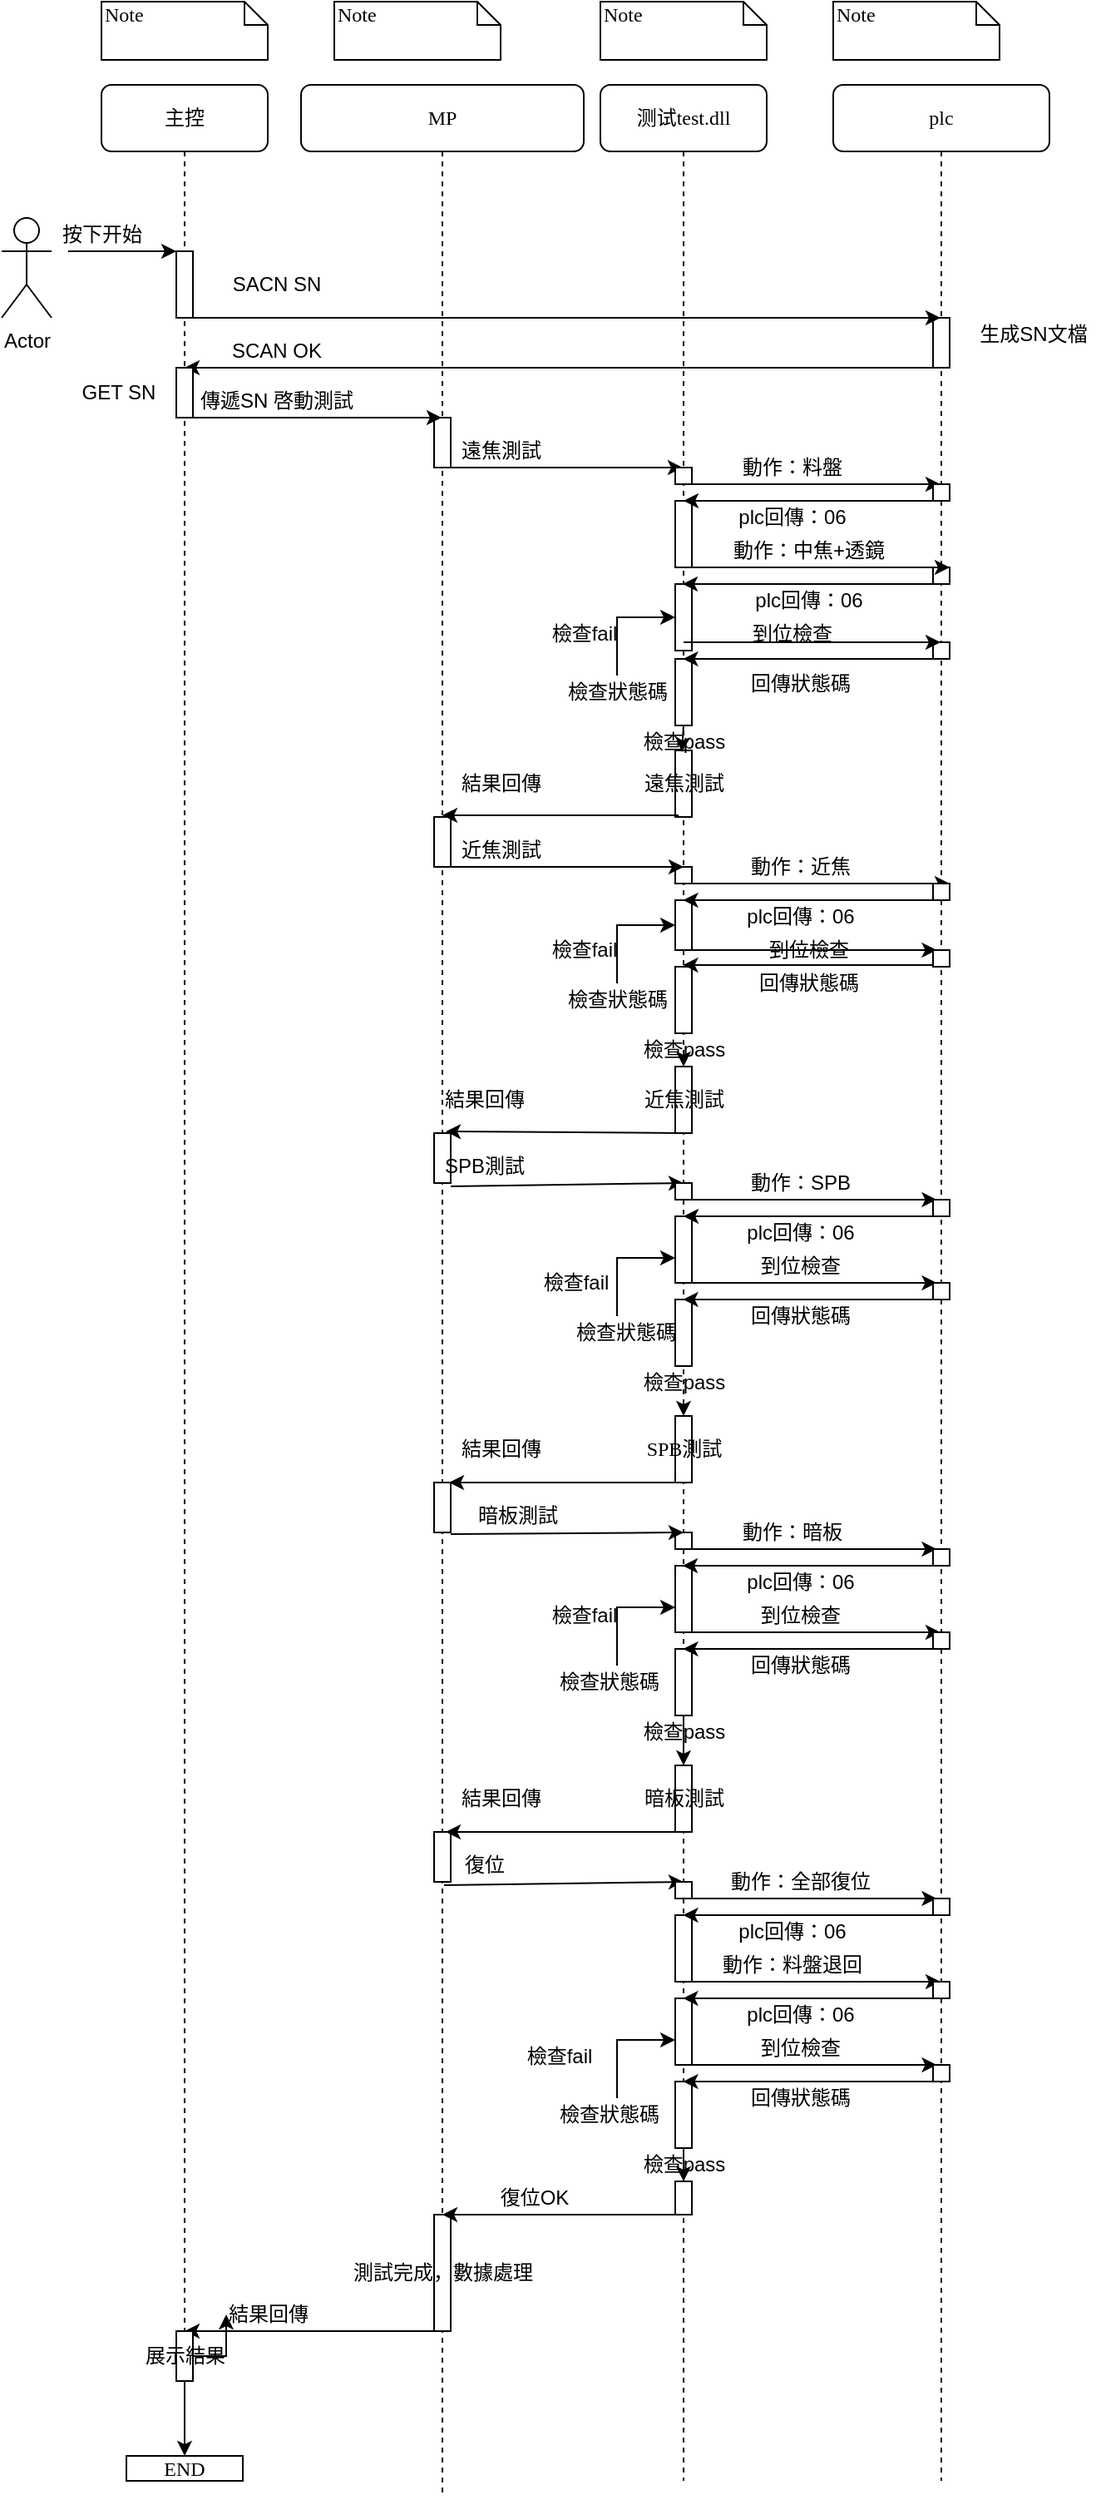 <mxfile version="15.7.1" type="github">
  <diagram name="Page-1" id="13e1069c-82ec-6db2-03f1-153e76fe0fe0">
    <mxGraphModel dx="868" dy="492" grid="1" gridSize="10" guides="1" tooltips="1" connect="1" arrows="1" fold="1" page="1" pageScale="1" pageWidth="1100" pageHeight="850" background="none" math="0" shadow="0">
      <root>
        <mxCell id="0" />
        <mxCell id="1" parent="0" />
        <mxCell id="7baba1c4bc27f4b0-2" value="MP" style="shape=umlLifeline;perimeter=lifelinePerimeter;whiteSpace=wrap;html=1;container=1;collapsible=0;recursiveResize=0;outlineConnect=0;rounded=1;shadow=0;comic=0;labelBackgroundColor=none;strokeWidth=1;fontFamily=Verdana;fontSize=12;align=center;" parent="1" vertex="1">
          <mxGeometry x="220" y="80" width="170" height="1450" as="geometry" />
        </mxCell>
        <mxCell id="AwvMzt33uURzhuPgtbTJ-15" value="傳遞SN 啓動測試" style="text;html=1;align=center;verticalAlign=middle;resizable=0;points=[];autosize=1;strokeColor=none;fillColor=none;" vertex="1" parent="7baba1c4bc27f4b0-2">
          <mxGeometry x="-70" y="180" width="110" height="20" as="geometry" />
        </mxCell>
        <mxCell id="AwvMzt33uURzhuPgtbTJ-16" value="" style="html=1;points=[];perimeter=orthogonalPerimeter;rounded=0;shadow=0;comic=0;labelBackgroundColor=none;strokeWidth=1;fontFamily=Verdana;fontSize=12;align=center;" vertex="1" parent="7baba1c4bc27f4b0-2">
          <mxGeometry x="80" y="200" width="10" height="30" as="geometry" />
        </mxCell>
        <mxCell id="AwvMzt33uURzhuPgtbTJ-17" value="" style="endArrow=classic;html=1;rounded=0;" edge="1" parent="7baba1c4bc27f4b0-2" target="7baba1c4bc27f4b0-3">
          <mxGeometry width="50" height="50" relative="1" as="geometry">
            <mxPoint x="80" y="230" as="sourcePoint" />
            <mxPoint x="100" y="180" as="targetPoint" />
          </mxGeometry>
        </mxCell>
        <mxCell id="AwvMzt33uURzhuPgtbTJ-38" value="" style="html=1;points=[];perimeter=orthogonalPerimeter;rounded=0;shadow=0;comic=0;labelBackgroundColor=none;strokeWidth=1;fontFamily=Verdana;fontSize=12;align=center;" vertex="1" parent="7baba1c4bc27f4b0-2">
          <mxGeometry x="80" y="440" width="10" height="30" as="geometry" />
        </mxCell>
        <mxCell id="AwvMzt33uURzhuPgtbTJ-35" value="遠焦測試" style="text;html=1;align=center;verticalAlign=middle;resizable=0;points=[];autosize=1;strokeColor=none;fillColor=none;" vertex="1" parent="7baba1c4bc27f4b0-2">
          <mxGeometry x="90" y="210" width="60" height="20" as="geometry" />
        </mxCell>
        <mxCell id="AwvMzt33uURzhuPgtbTJ-37" value="結果回傳" style="text;html=1;align=center;verticalAlign=middle;resizable=0;points=[];autosize=1;strokeColor=none;fillColor=none;" vertex="1" parent="7baba1c4bc27f4b0-2">
          <mxGeometry x="90" y="410" width="60" height="20" as="geometry" />
        </mxCell>
        <mxCell id="AwvMzt33uURzhuPgtbTJ-84" value="近焦測試" style="text;html=1;align=center;verticalAlign=middle;resizable=0;points=[];autosize=1;strokeColor=none;fillColor=none;" vertex="1" parent="7baba1c4bc27f4b0-2">
          <mxGeometry x="90" y="450" width="60" height="20" as="geometry" />
        </mxCell>
        <mxCell id="AwvMzt33uURzhuPgtbTJ-108" value="結果回傳" style="text;html=1;align=center;verticalAlign=middle;resizable=0;points=[];autosize=1;strokeColor=none;fillColor=none;" vertex="1" parent="7baba1c4bc27f4b0-2">
          <mxGeometry x="80" y="600" width="60" height="20" as="geometry" />
        </mxCell>
        <mxCell id="AwvMzt33uURzhuPgtbTJ-111" value="" style="html=1;points=[];perimeter=orthogonalPerimeter;rounded=0;shadow=0;comic=0;labelBackgroundColor=none;strokeWidth=1;fontFamily=Verdana;fontSize=12;align=center;" vertex="1" parent="7baba1c4bc27f4b0-2">
          <mxGeometry x="80" y="630" width="10" height="30" as="geometry" />
        </mxCell>
        <mxCell id="AwvMzt33uURzhuPgtbTJ-113" value="SPB測試" style="text;html=1;align=center;verticalAlign=middle;resizable=0;points=[];autosize=1;strokeColor=none;fillColor=none;" vertex="1" parent="7baba1c4bc27f4b0-2">
          <mxGeometry x="80" y="640" width="60" height="20" as="geometry" />
        </mxCell>
        <mxCell id="AwvMzt33uURzhuPgtbTJ-138" value="結果回傳" style="text;html=1;align=center;verticalAlign=middle;resizable=0;points=[];autosize=1;strokeColor=none;fillColor=none;" vertex="1" parent="7baba1c4bc27f4b0-2">
          <mxGeometry x="90" y="810" width="60" height="20" as="geometry" />
        </mxCell>
        <mxCell id="AwvMzt33uURzhuPgtbTJ-139" value="" style="html=1;points=[];perimeter=orthogonalPerimeter;rounded=0;shadow=0;comic=0;labelBackgroundColor=none;strokeWidth=1;fontFamily=Verdana;fontSize=12;align=center;" vertex="1" parent="7baba1c4bc27f4b0-2">
          <mxGeometry x="80" y="840" width="10" height="30" as="geometry" />
        </mxCell>
        <mxCell id="AwvMzt33uURzhuPgtbTJ-167" value="結果回傳" style="text;html=1;align=center;verticalAlign=middle;resizable=0;points=[];autosize=1;strokeColor=none;fillColor=none;" vertex="1" parent="7baba1c4bc27f4b0-2">
          <mxGeometry x="90" y="1020" width="60" height="20" as="geometry" />
        </mxCell>
        <mxCell id="AwvMzt33uURzhuPgtbTJ-168" value="" style="html=1;points=[];perimeter=orthogonalPerimeter;rounded=0;shadow=0;comic=0;labelBackgroundColor=none;strokeWidth=1;fontFamily=Verdana;fontSize=12;align=center;" vertex="1" parent="7baba1c4bc27f4b0-2">
          <mxGeometry x="80" y="1050" width="10" height="30" as="geometry" />
        </mxCell>
        <mxCell id="AwvMzt33uURzhuPgtbTJ-193" value="檢查fail" style="text;html=1;align=center;verticalAlign=middle;resizable=0;points=[];autosize=1;strokeColor=none;fillColor=none;" vertex="1" parent="7baba1c4bc27f4b0-2">
          <mxGeometry x="130" y="1175" width="50" height="20" as="geometry" />
        </mxCell>
        <mxCell id="AwvMzt33uURzhuPgtbTJ-169" value="復位" style="text;html=1;align=center;verticalAlign=middle;resizable=0;points=[];autosize=1;strokeColor=none;fillColor=none;" vertex="1" parent="7baba1c4bc27f4b0-2">
          <mxGeometry x="90" y="1060" width="40" height="20" as="geometry" />
        </mxCell>
        <mxCell id="AwvMzt33uURzhuPgtbTJ-199" value="復位OK" style="text;html=1;align=center;verticalAlign=middle;resizable=0;points=[];autosize=1;strokeColor=none;fillColor=none;" vertex="1" parent="7baba1c4bc27f4b0-2">
          <mxGeometry x="110" y="1260" width="60" height="20" as="geometry" />
        </mxCell>
        <mxCell id="AwvMzt33uURzhuPgtbTJ-201" value="測試完成，數據處理" style="html=1;points=[];perimeter=orthogonalPerimeter;rounded=0;shadow=0;comic=0;labelBackgroundColor=none;strokeWidth=1;fontFamily=Verdana;fontSize=12;align=center;" vertex="1" parent="7baba1c4bc27f4b0-2">
          <mxGeometry x="80" y="1280" width="10" height="70" as="geometry" />
        </mxCell>
        <mxCell id="AwvMzt33uURzhuPgtbTJ-202" value="" style="endArrow=classic;html=1;rounded=0;" edge="1" parent="7baba1c4bc27f4b0-2" target="7baba1c4bc27f4b0-8">
          <mxGeometry width="50" height="50" relative="1" as="geometry">
            <mxPoint x="85" y="1350" as="sourcePoint" />
            <mxPoint x="135" y="1300" as="targetPoint" />
          </mxGeometry>
        </mxCell>
        <mxCell id="7baba1c4bc27f4b0-3" value="测试test.dll" style="shape=umlLifeline;perimeter=lifelinePerimeter;whiteSpace=wrap;html=1;container=1;collapsible=0;recursiveResize=0;outlineConnect=0;rounded=1;shadow=0;comic=0;labelBackgroundColor=none;strokeWidth=1;fontFamily=Verdana;fontSize=12;align=center;" parent="1" vertex="1">
          <mxGeometry x="400" y="80" width="100" height="1440" as="geometry" />
        </mxCell>
        <mxCell id="AwvMzt33uURzhuPgtbTJ-18" value="" style="html=1;points=[];perimeter=orthogonalPerimeter;rounded=0;shadow=0;comic=0;labelBackgroundColor=none;strokeWidth=1;fontFamily=Verdana;fontSize=12;align=center;" vertex="1" parent="7baba1c4bc27f4b0-3">
          <mxGeometry x="45" y="230" width="10" height="10" as="geometry" />
        </mxCell>
        <mxCell id="AwvMzt33uURzhuPgtbTJ-22" value="" style="endArrow=classic;html=1;rounded=0;" edge="1" parent="7baba1c4bc27f4b0-3" target="7baba1c4bc27f4b0-4">
          <mxGeometry width="50" height="50" relative="1" as="geometry">
            <mxPoint x="50" y="240" as="sourcePoint" />
            <mxPoint x="100" y="190" as="targetPoint" />
          </mxGeometry>
        </mxCell>
        <mxCell id="AwvMzt33uURzhuPgtbTJ-45" value="" style="html=1;points=[];perimeter=orthogonalPerimeter;rounded=0;shadow=0;comic=0;labelBackgroundColor=none;strokeWidth=1;fontFamily=Verdana;fontSize=12;align=center;" vertex="1" parent="7baba1c4bc27f4b0-3">
          <mxGeometry x="45" y="250" width="10" height="40" as="geometry" />
        </mxCell>
        <mxCell id="AwvMzt33uURzhuPgtbTJ-46" value="" style="html=1;points=[];perimeter=orthogonalPerimeter;rounded=0;shadow=0;comic=0;labelBackgroundColor=none;strokeWidth=1;fontFamily=Verdana;fontSize=12;align=center;" vertex="1" parent="7baba1c4bc27f4b0-3">
          <mxGeometry x="45" y="300" width="10" height="40" as="geometry" />
        </mxCell>
        <mxCell id="AwvMzt33uURzhuPgtbTJ-47" value="" style="html=1;points=[];perimeter=orthogonalPerimeter;rounded=0;shadow=0;comic=0;labelBackgroundColor=none;strokeWidth=1;fontFamily=Verdana;fontSize=12;align=center;" vertex="1" parent="7baba1c4bc27f4b0-3">
          <mxGeometry x="45" y="345" width="10" height="40" as="geometry" />
        </mxCell>
        <mxCell id="AwvMzt33uURzhuPgtbTJ-52" value="" style="html=1;points=[];perimeter=orthogonalPerimeter;rounded=0;shadow=0;comic=0;labelBackgroundColor=none;strokeWidth=1;fontFamily=Verdana;fontSize=12;align=center;" vertex="1" parent="7baba1c4bc27f4b0-3">
          <mxGeometry x="45" y="400" width="10" height="40" as="geometry" />
        </mxCell>
        <mxCell id="AwvMzt33uURzhuPgtbTJ-53" value="" style="endArrow=classic;html=1;rounded=0;entryX=0.4;entryY=0.025;entryDx=0;entryDy=0;entryPerimeter=0;" edge="1" parent="7baba1c4bc27f4b0-3" target="AwvMzt33uURzhuPgtbTJ-52">
          <mxGeometry width="50" height="50" relative="1" as="geometry">
            <mxPoint x="50" y="385" as="sourcePoint" />
            <mxPoint x="100" y="335" as="targetPoint" />
          </mxGeometry>
        </mxCell>
        <mxCell id="AwvMzt33uURzhuPgtbTJ-55" value="遠焦測試" style="text;html=1;align=center;verticalAlign=middle;resizable=0;points=[];autosize=1;strokeColor=none;fillColor=none;" vertex="1" parent="7baba1c4bc27f4b0-3">
          <mxGeometry x="20" y="410" width="60" height="20" as="geometry" />
        </mxCell>
        <mxCell id="AwvMzt33uURzhuPgtbTJ-86" value="" style="html=1;points=[];perimeter=orthogonalPerimeter;rounded=0;shadow=0;comic=0;labelBackgroundColor=none;strokeWidth=1;fontFamily=Verdana;fontSize=12;align=center;" vertex="1" parent="7baba1c4bc27f4b0-3">
          <mxGeometry x="45" y="470" width="10" height="10" as="geometry" />
        </mxCell>
        <mxCell id="AwvMzt33uURzhuPgtbTJ-93" value="" style="html=1;points=[];perimeter=orthogonalPerimeter;rounded=0;shadow=0;comic=0;labelBackgroundColor=none;strokeWidth=1;fontFamily=Verdana;fontSize=12;align=center;" vertex="1" parent="7baba1c4bc27f4b0-3">
          <mxGeometry x="45" y="490" width="10" height="30" as="geometry" />
        </mxCell>
        <mxCell id="AwvMzt33uURzhuPgtbTJ-98" value="" style="html=1;points=[];perimeter=orthogonalPerimeter;rounded=0;shadow=0;comic=0;labelBackgroundColor=none;strokeWidth=1;fontFamily=Verdana;fontSize=12;align=center;" vertex="1" parent="7baba1c4bc27f4b0-3">
          <mxGeometry x="45" y="530" width="10" height="40" as="geometry" />
        </mxCell>
        <mxCell id="AwvMzt33uURzhuPgtbTJ-99" value="檢查狀態碼" style="text;html=1;align=center;verticalAlign=middle;resizable=0;points=[];autosize=1;strokeColor=none;fillColor=none;" vertex="1" parent="7baba1c4bc27f4b0-3">
          <mxGeometry x="-30" y="540" width="80" height="20" as="geometry" />
        </mxCell>
        <mxCell id="AwvMzt33uURzhuPgtbTJ-100" value="" style="edgeStyle=orthogonalEdgeStyle;rounded=0;orthogonalLoop=1;jettySize=auto;html=1;" edge="1" parent="7baba1c4bc27f4b0-3">
          <mxGeometry relative="1" as="geometry">
            <mxPoint x="10" y="540" as="sourcePoint" />
            <mxPoint x="45" y="505" as="targetPoint" />
            <Array as="points">
              <mxPoint x="10" y="505" />
            </Array>
          </mxGeometry>
        </mxCell>
        <mxCell id="AwvMzt33uURzhuPgtbTJ-106" value="近焦測試" style="html=1;points=[];perimeter=orthogonalPerimeter;rounded=0;shadow=0;comic=0;labelBackgroundColor=none;strokeWidth=1;fontFamily=Verdana;fontSize=12;align=center;" vertex="1" parent="7baba1c4bc27f4b0-3">
          <mxGeometry x="45" y="590" width="10" height="40" as="geometry" />
        </mxCell>
        <mxCell id="AwvMzt33uURzhuPgtbTJ-107" value="" style="endArrow=classic;html=1;rounded=0;exitX=0.2;exitY=0.975;exitDx=0;exitDy=0;exitPerimeter=0;entryX=0.7;entryY=-0.033;entryDx=0;entryDy=0;entryPerimeter=0;" edge="1" parent="7baba1c4bc27f4b0-3" target="AwvMzt33uURzhuPgtbTJ-111">
          <mxGeometry width="50" height="50" relative="1" as="geometry">
            <mxPoint x="50" y="630" as="sourcePoint" />
            <mxPoint x="-80" y="630" as="targetPoint" />
          </mxGeometry>
        </mxCell>
        <mxCell id="AwvMzt33uURzhuPgtbTJ-112" value="" style="endArrow=classic;html=1;rounded=0;exitX=0.167;exitY=1.1;exitDx=0;exitDy=0;exitPerimeter=0;" edge="1" parent="7baba1c4bc27f4b0-3" source="AwvMzt33uURzhuPgtbTJ-113">
          <mxGeometry width="50" height="50" relative="1" as="geometry">
            <mxPoint x="-70" y="660" as="sourcePoint" />
            <mxPoint x="50" y="660" as="targetPoint" />
          </mxGeometry>
        </mxCell>
        <mxCell id="AwvMzt33uURzhuPgtbTJ-115" value="" style="html=1;points=[];perimeter=orthogonalPerimeter;rounded=0;shadow=0;comic=0;labelBackgroundColor=none;strokeWidth=1;fontFamily=Verdana;fontSize=12;align=center;" vertex="1" parent="7baba1c4bc27f4b0-3">
          <mxGeometry x="45" y="660" width="10" height="10" as="geometry" />
        </mxCell>
        <mxCell id="AwvMzt33uURzhuPgtbTJ-122" value="" style="html=1;points=[];perimeter=orthogonalPerimeter;rounded=0;shadow=0;comic=0;labelBackgroundColor=none;strokeWidth=1;fontFamily=Verdana;fontSize=12;align=center;" vertex="1" parent="7baba1c4bc27f4b0-3">
          <mxGeometry x="45" y="680" width="10" height="40" as="geometry" />
        </mxCell>
        <mxCell id="AwvMzt33uURzhuPgtbTJ-128" value="" style="html=1;points=[];perimeter=orthogonalPerimeter;rounded=0;shadow=0;comic=0;labelBackgroundColor=none;strokeWidth=1;fontFamily=Verdana;fontSize=12;align=center;" vertex="1" parent="7baba1c4bc27f4b0-3">
          <mxGeometry x="45" y="730" width="10" height="40" as="geometry" />
        </mxCell>
        <mxCell id="AwvMzt33uURzhuPgtbTJ-129" value="檢查狀態碼" style="text;html=1;align=center;verticalAlign=middle;resizable=0;points=[];autosize=1;strokeColor=none;fillColor=none;" vertex="1" parent="7baba1c4bc27f4b0-3">
          <mxGeometry x="-25" y="740" width="80" height="20" as="geometry" />
        </mxCell>
        <mxCell id="AwvMzt33uURzhuPgtbTJ-130" value="" style="edgeStyle=orthogonalEdgeStyle;rounded=0;orthogonalLoop=1;jettySize=auto;html=1;" edge="1" parent="7baba1c4bc27f4b0-3">
          <mxGeometry relative="1" as="geometry">
            <mxPoint x="10" y="740" as="sourcePoint" />
            <mxPoint x="45" y="705" as="targetPoint" />
            <Array as="points">
              <mxPoint x="10" y="705" />
            </Array>
          </mxGeometry>
        </mxCell>
        <mxCell id="AwvMzt33uURzhuPgtbTJ-136" value="SPB測試" style="html=1;points=[];perimeter=orthogonalPerimeter;rounded=0;shadow=0;comic=0;labelBackgroundColor=none;strokeWidth=1;fontFamily=Verdana;fontSize=12;align=center;" vertex="1" parent="7baba1c4bc27f4b0-3">
          <mxGeometry x="45" y="800" width="10" height="40" as="geometry" />
        </mxCell>
        <mxCell id="AwvMzt33uURzhuPgtbTJ-137" value="" style="endArrow=classic;html=1;rounded=0;exitX=0.2;exitY=0.975;exitDx=0;exitDy=0;exitPerimeter=0;entryX=0.9;entryY=0;entryDx=0;entryDy=0;entryPerimeter=0;" edge="1" parent="7baba1c4bc27f4b0-3" target="AwvMzt33uURzhuPgtbTJ-139">
          <mxGeometry width="50" height="50" relative="1" as="geometry">
            <mxPoint x="50" y="840" as="sourcePoint" />
            <mxPoint x="-80" y="840" as="targetPoint" />
          </mxGeometry>
        </mxCell>
        <mxCell id="AwvMzt33uURzhuPgtbTJ-142" value="" style="html=1;points=[];perimeter=orthogonalPerimeter;rounded=0;shadow=0;comic=0;labelBackgroundColor=none;strokeWidth=1;fontFamily=Verdana;fontSize=12;align=center;" vertex="1" parent="7baba1c4bc27f4b0-3">
          <mxGeometry x="45" y="870" width="10" height="10" as="geometry" />
        </mxCell>
        <mxCell id="AwvMzt33uURzhuPgtbTJ-103" value="檢查pass" style="text;html=1;align=center;verticalAlign=middle;resizable=0;points=[];autosize=1;strokeColor=none;fillColor=none;" vertex="1" parent="7baba1c4bc27f4b0-3">
          <mxGeometry x="20" y="570" width="60" height="20" as="geometry" />
        </mxCell>
        <mxCell id="AwvMzt33uURzhuPgtbTJ-54" value="檢查pass" style="text;html=1;align=center;verticalAlign=middle;resizable=0;points=[];autosize=1;strokeColor=none;fillColor=none;" vertex="1" parent="7baba1c4bc27f4b0-3">
          <mxGeometry x="20" y="385" width="60" height="20" as="geometry" />
        </mxCell>
        <mxCell id="AwvMzt33uURzhuPgtbTJ-151" value="" style="html=1;points=[];perimeter=orthogonalPerimeter;rounded=0;shadow=0;comic=0;labelBackgroundColor=none;strokeWidth=1;fontFamily=Verdana;fontSize=12;align=center;" vertex="1" parent="7baba1c4bc27f4b0-3">
          <mxGeometry x="45" y="890" width="10" height="40" as="geometry" />
        </mxCell>
        <mxCell id="AwvMzt33uURzhuPgtbTJ-152" value="檢查狀態碼" style="text;html=1;align=center;verticalAlign=middle;resizable=0;points=[];autosize=1;strokeColor=none;fillColor=none;" vertex="1" parent="7baba1c4bc27f4b0-3">
          <mxGeometry x="-35" y="950" width="80" height="20" as="geometry" />
        </mxCell>
        <mxCell id="AwvMzt33uURzhuPgtbTJ-154" value="" style="endArrow=classic;html=1;rounded=0;" edge="1" parent="7baba1c4bc27f4b0-3">
          <mxGeometry width="50" height="50" relative="1" as="geometry">
            <mxPoint x="50" y="930" as="sourcePoint" />
            <mxPoint x="204.5" y="930" as="targetPoint" />
          </mxGeometry>
        </mxCell>
        <mxCell id="AwvMzt33uURzhuPgtbTJ-162" value="" style="edgeStyle=orthogonalEdgeStyle;rounded=0;orthogonalLoop=1;jettySize=auto;html=1;" edge="1" parent="7baba1c4bc27f4b0-3" source="AwvMzt33uURzhuPgtbTJ-158" target="AwvMzt33uURzhuPgtbTJ-161">
          <mxGeometry relative="1" as="geometry" />
        </mxCell>
        <mxCell id="AwvMzt33uURzhuPgtbTJ-158" value="" style="html=1;points=[];perimeter=orthogonalPerimeter;rounded=0;shadow=0;comic=0;labelBackgroundColor=none;strokeWidth=1;fontFamily=Verdana;fontSize=12;align=center;" vertex="1" parent="7baba1c4bc27f4b0-3">
          <mxGeometry x="45" y="940" width="10" height="40" as="geometry" />
        </mxCell>
        <mxCell id="AwvMzt33uURzhuPgtbTJ-159" value="" style="edgeStyle=orthogonalEdgeStyle;rounded=0;orthogonalLoop=1;jettySize=auto;html=1;" edge="1" parent="7baba1c4bc27f4b0-3">
          <mxGeometry relative="1" as="geometry">
            <mxPoint x="10" y="950" as="sourcePoint" />
            <mxPoint x="45" y="915" as="targetPoint" />
            <Array as="points">
              <mxPoint x="10" y="915" />
            </Array>
          </mxGeometry>
        </mxCell>
        <mxCell id="AwvMzt33uURzhuPgtbTJ-161" value="暗板測試" style="html=1;points=[];perimeter=orthogonalPerimeter;rounded=0;shadow=0;comic=0;labelBackgroundColor=none;strokeWidth=1;fontFamily=Verdana;fontSize=12;align=center;" vertex="1" parent="7baba1c4bc27f4b0-3">
          <mxGeometry x="45" y="1010" width="10" height="40" as="geometry" />
        </mxCell>
        <mxCell id="AwvMzt33uURzhuPgtbTJ-163" value="檢查pass" style="text;html=1;align=center;verticalAlign=middle;resizable=0;points=[];autosize=1;strokeColor=none;fillColor=none;" vertex="1" parent="7baba1c4bc27f4b0-3">
          <mxGeometry x="20" y="980" width="60" height="20" as="geometry" />
        </mxCell>
        <mxCell id="AwvMzt33uURzhuPgtbTJ-166" value="" style="endArrow=classic;html=1;rounded=0;exitX=0.2;exitY=0.975;exitDx=0;exitDy=0;exitPerimeter=0;entryX=0.7;entryY=0;entryDx=0;entryDy=0;entryPerimeter=0;" edge="1" parent="7baba1c4bc27f4b0-3" target="AwvMzt33uURzhuPgtbTJ-168">
          <mxGeometry width="50" height="50" relative="1" as="geometry">
            <mxPoint x="50" y="1050" as="sourcePoint" />
            <mxPoint x="-80" y="1050" as="targetPoint" />
          </mxGeometry>
        </mxCell>
        <mxCell id="AwvMzt33uURzhuPgtbTJ-170" value="" style="endArrow=classic;html=1;rounded=0;exitX=-0.1;exitY=1.1;exitDx=0;exitDy=0;exitPerimeter=0;" edge="1" parent="7baba1c4bc27f4b0-3" source="AwvMzt33uURzhuPgtbTJ-169">
          <mxGeometry width="50" height="50" relative="1" as="geometry">
            <mxPoint x="-80" y="1080" as="sourcePoint" />
            <mxPoint x="50" y="1080" as="targetPoint" />
          </mxGeometry>
        </mxCell>
        <mxCell id="AwvMzt33uURzhuPgtbTJ-171" value="" style="html=1;points=[];perimeter=orthogonalPerimeter;rounded=0;shadow=0;comic=0;labelBackgroundColor=none;strokeWidth=1;fontFamily=Verdana;fontSize=12;align=center;" vertex="1" parent="7baba1c4bc27f4b0-3">
          <mxGeometry x="45" y="1080" width="10" height="10" as="geometry" />
        </mxCell>
        <mxCell id="AwvMzt33uURzhuPgtbTJ-178" value="" style="html=1;points=[];perimeter=orthogonalPerimeter;rounded=0;shadow=0;comic=0;labelBackgroundColor=none;strokeWidth=1;fontFamily=Verdana;fontSize=12;align=center;" vertex="1" parent="7baba1c4bc27f4b0-3">
          <mxGeometry x="45" y="1100" width="10" height="40" as="geometry" />
        </mxCell>
        <mxCell id="AwvMzt33uURzhuPgtbTJ-179" value="" style="endArrow=classic;html=1;rounded=0;" edge="1" parent="7baba1c4bc27f4b0-3">
          <mxGeometry width="50" height="50" relative="1" as="geometry">
            <mxPoint x="50" y="1140" as="sourcePoint" />
            <mxPoint x="204.5" y="1140" as="targetPoint" />
          </mxGeometry>
        </mxCell>
        <mxCell id="AwvMzt33uURzhuPgtbTJ-184" value="" style="html=1;points=[];perimeter=orthogonalPerimeter;rounded=0;shadow=0;comic=0;labelBackgroundColor=none;strokeWidth=1;fontFamily=Verdana;fontSize=12;align=center;" vertex="1" parent="7baba1c4bc27f4b0-3">
          <mxGeometry x="45" y="1150" width="10" height="40" as="geometry" />
        </mxCell>
        <mxCell id="AwvMzt33uURzhuPgtbTJ-190" value="" style="html=1;points=[];perimeter=orthogonalPerimeter;rounded=0;shadow=0;comic=0;labelBackgroundColor=none;strokeWidth=1;fontFamily=Verdana;fontSize=12;align=center;" vertex="1" parent="7baba1c4bc27f4b0-3">
          <mxGeometry x="45" y="1200" width="10" height="40" as="geometry" />
        </mxCell>
        <mxCell id="AwvMzt33uURzhuPgtbTJ-191" value="檢查狀態碼" style="text;html=1;align=center;verticalAlign=middle;resizable=0;points=[];autosize=1;strokeColor=none;fillColor=none;" vertex="1" parent="7baba1c4bc27f4b0-3">
          <mxGeometry x="-35" y="1210" width="80" height="20" as="geometry" />
        </mxCell>
        <mxCell id="AwvMzt33uURzhuPgtbTJ-192" value="" style="edgeStyle=orthogonalEdgeStyle;rounded=0;orthogonalLoop=1;jettySize=auto;html=1;" edge="1" parent="7baba1c4bc27f4b0-3">
          <mxGeometry relative="1" as="geometry">
            <mxPoint x="10" y="1210" as="sourcePoint" />
            <mxPoint x="45" y="1175" as="targetPoint" />
            <Array as="points">
              <mxPoint x="10" y="1175" />
            </Array>
          </mxGeometry>
        </mxCell>
        <mxCell id="AwvMzt33uURzhuPgtbTJ-194" value="" style="html=1;points=[];perimeter=orthogonalPerimeter;rounded=0;shadow=0;comic=0;labelBackgroundColor=none;strokeWidth=1;fontFamily=Verdana;fontSize=12;align=center;" vertex="1" parent="7baba1c4bc27f4b0-3">
          <mxGeometry x="45" y="1260" width="10" height="20" as="geometry" />
        </mxCell>
        <mxCell id="AwvMzt33uURzhuPgtbTJ-195" value="" style="edgeStyle=orthogonalEdgeStyle;rounded=0;orthogonalLoop=1;jettySize=auto;html=1;" edge="1" parent="7baba1c4bc27f4b0-3" source="AwvMzt33uURzhuPgtbTJ-190" target="AwvMzt33uURzhuPgtbTJ-194">
          <mxGeometry relative="1" as="geometry" />
        </mxCell>
        <mxCell id="AwvMzt33uURzhuPgtbTJ-196" value="檢查pass" style="text;html=1;align=center;verticalAlign=middle;resizable=0;points=[];autosize=1;strokeColor=none;fillColor=none;" vertex="1" parent="7baba1c4bc27f4b0-3">
          <mxGeometry x="20" y="1240" width="60" height="20" as="geometry" />
        </mxCell>
        <mxCell id="AwvMzt33uURzhuPgtbTJ-197" value="" style="endArrow=classic;html=1;rounded=0;" edge="1" parent="7baba1c4bc27f4b0-3" target="7baba1c4bc27f4b0-2">
          <mxGeometry width="50" height="50" relative="1" as="geometry">
            <mxPoint x="50" y="1280" as="sourcePoint" />
            <mxPoint x="100" y="1230" as="targetPoint" />
          </mxGeometry>
        </mxCell>
        <mxCell id="7baba1c4bc27f4b0-4" value="plc" style="shape=umlLifeline;perimeter=lifelinePerimeter;whiteSpace=wrap;html=1;container=1;collapsible=0;recursiveResize=0;outlineConnect=0;rounded=1;shadow=0;comic=0;labelBackgroundColor=none;strokeWidth=1;fontFamily=Verdana;fontSize=12;align=center;" parent="1" vertex="1">
          <mxGeometry x="540" y="80" width="130" height="1440" as="geometry" />
        </mxCell>
        <mxCell id="AwvMzt33uURzhuPgtbTJ-8" value="" style="html=1;points=[];perimeter=orthogonalPerimeter;rounded=0;shadow=0;comic=0;labelBackgroundColor=none;strokeWidth=1;fontFamily=Verdana;fontSize=12;align=center;" vertex="1" parent="7baba1c4bc27f4b0-4">
          <mxGeometry x="60" y="140" width="10" height="30" as="geometry" />
        </mxCell>
        <mxCell id="AwvMzt33uURzhuPgtbTJ-9" value="生成SN文檔" style="text;html=1;align=center;verticalAlign=middle;resizable=0;points=[];autosize=1;strokeColor=none;fillColor=none;" vertex="1" parent="7baba1c4bc27f4b0-4">
          <mxGeometry x="80" y="140" width="80" height="20" as="geometry" />
        </mxCell>
        <mxCell id="AwvMzt33uURzhuPgtbTJ-10" value="" style="endArrow=classic;html=1;rounded=0;" edge="1" parent="7baba1c4bc27f4b0-4" target="7baba1c4bc27f4b0-8">
          <mxGeometry width="50" height="50" relative="1" as="geometry">
            <mxPoint x="70" y="170" as="sourcePoint" />
            <mxPoint x="120" y="120" as="targetPoint" />
          </mxGeometry>
        </mxCell>
        <mxCell id="AwvMzt33uURzhuPgtbTJ-23" value="" style="html=1;points=[];perimeter=orthogonalPerimeter;rounded=0;shadow=0;comic=0;labelBackgroundColor=none;strokeWidth=1;fontFamily=Verdana;fontSize=12;align=center;" vertex="1" parent="7baba1c4bc27f4b0-4">
          <mxGeometry x="60" y="240" width="10" height="10" as="geometry" />
        </mxCell>
        <mxCell id="AwvMzt33uURzhuPgtbTJ-27" value="" style="endArrow=classic;html=1;rounded=0;" edge="1" parent="7baba1c4bc27f4b0-4" target="7baba1c4bc27f4b0-3">
          <mxGeometry width="50" height="50" relative="1" as="geometry">
            <mxPoint x="60" y="250" as="sourcePoint" />
            <mxPoint x="110" y="200" as="targetPoint" />
          </mxGeometry>
        </mxCell>
        <mxCell id="AwvMzt33uURzhuPgtbTJ-29" value="" style="html=1;points=[];perimeter=orthogonalPerimeter;rounded=0;shadow=0;comic=0;labelBackgroundColor=none;strokeWidth=1;fontFamily=Verdana;fontSize=12;align=center;" vertex="1" parent="7baba1c4bc27f4b0-4">
          <mxGeometry x="60" y="290" width="10" height="10" as="geometry" />
        </mxCell>
        <mxCell id="AwvMzt33uURzhuPgtbTJ-30" value="" style="endArrow=classic;html=1;rounded=0;" edge="1" parent="7baba1c4bc27f4b0-4">
          <mxGeometry width="50" height="50" relative="1" as="geometry">
            <mxPoint x="60" y="300" as="sourcePoint" />
            <mxPoint x="-90.5" y="300" as="targetPoint" />
          </mxGeometry>
        </mxCell>
        <mxCell id="AwvMzt33uURzhuPgtbTJ-26" value="" style="endArrow=classic;html=1;rounded=0;" edge="1" parent="7baba1c4bc27f4b0-4">
          <mxGeometry width="50" height="50" relative="1" as="geometry">
            <mxPoint x="-84.5" y="290" as="sourcePoint" />
            <mxPoint x="70" y="290" as="targetPoint" />
          </mxGeometry>
        </mxCell>
        <mxCell id="AwvMzt33uURzhuPgtbTJ-24" value="動作：中焦+透鏡" style="text;html=1;align=center;verticalAlign=middle;resizable=0;points=[];autosize=1;strokeColor=none;fillColor=none;" vertex="1" parent="7baba1c4bc27f4b0-4">
          <mxGeometry x="-70" y="270" width="110" height="20" as="geometry" />
        </mxCell>
        <mxCell id="AwvMzt33uURzhuPgtbTJ-42" value="" style="html=1;points=[];perimeter=orthogonalPerimeter;rounded=0;shadow=0;comic=0;labelBackgroundColor=none;strokeWidth=1;fontFamily=Verdana;fontSize=12;align=center;" vertex="1" parent="7baba1c4bc27f4b0-4">
          <mxGeometry x="60" y="335" width="10" height="10" as="geometry" />
        </mxCell>
        <mxCell id="AwvMzt33uURzhuPgtbTJ-43" value="" style="endArrow=classic;html=1;rounded=0;" edge="1" parent="7baba1c4bc27f4b0-4">
          <mxGeometry width="50" height="50" relative="1" as="geometry">
            <mxPoint x="60.25" y="345" as="sourcePoint" />
            <mxPoint x="-90.25" y="345" as="targetPoint" />
          </mxGeometry>
        </mxCell>
        <mxCell id="AwvMzt33uURzhuPgtbTJ-87" value="" style="endArrow=classic;html=1;rounded=0;" edge="1" parent="7baba1c4bc27f4b0-4">
          <mxGeometry width="50" height="50" relative="1" as="geometry">
            <mxPoint x="-84.5" y="480" as="sourcePoint" />
            <mxPoint x="70" y="480" as="targetPoint" />
          </mxGeometry>
        </mxCell>
        <mxCell id="AwvMzt33uURzhuPgtbTJ-89" value="" style="html=1;points=[];perimeter=orthogonalPerimeter;rounded=0;shadow=0;comic=0;labelBackgroundColor=none;strokeWidth=1;fontFamily=Verdana;fontSize=12;align=center;" vertex="1" parent="7baba1c4bc27f4b0-4">
          <mxGeometry x="60" y="480" width="10" height="10" as="geometry" />
        </mxCell>
        <mxCell id="AwvMzt33uURzhuPgtbTJ-91" value="" style="endArrow=classic;html=1;rounded=0;" edge="1" parent="7baba1c4bc27f4b0-4">
          <mxGeometry width="50" height="50" relative="1" as="geometry">
            <mxPoint x="60.25" y="490" as="sourcePoint" />
            <mxPoint x="-90.25" y="490" as="targetPoint" />
          </mxGeometry>
        </mxCell>
        <mxCell id="AwvMzt33uURzhuPgtbTJ-92" value="plc回傳：06" style="text;html=1;align=center;verticalAlign=middle;resizable=0;points=[];autosize=1;strokeColor=none;fillColor=none;" vertex="1" parent="7baba1c4bc27f4b0-4">
          <mxGeometry x="-60" y="490" width="80" height="20" as="geometry" />
        </mxCell>
        <mxCell id="AwvMzt33uURzhuPgtbTJ-94" value="" style="endArrow=classic;html=1;rounded=0;" edge="1" parent="7baba1c4bc27f4b0-4">
          <mxGeometry width="50" height="50" relative="1" as="geometry">
            <mxPoint x="-92.25" y="520" as="sourcePoint" />
            <mxPoint x="62.25" y="520" as="targetPoint" />
          </mxGeometry>
        </mxCell>
        <mxCell id="AwvMzt33uURzhuPgtbTJ-95" value="" style="html=1;points=[];perimeter=orthogonalPerimeter;rounded=0;shadow=0;comic=0;labelBackgroundColor=none;strokeWidth=1;fontFamily=Verdana;fontSize=12;align=center;" vertex="1" parent="7baba1c4bc27f4b0-4">
          <mxGeometry x="60" y="520" width="10" height="10" as="geometry" />
        </mxCell>
        <mxCell id="AwvMzt33uURzhuPgtbTJ-96" value="" style="endArrow=classic;html=1;rounded=0;" edge="1" parent="7baba1c4bc27f4b0-4">
          <mxGeometry width="50" height="50" relative="1" as="geometry">
            <mxPoint x="60.25" y="529" as="sourcePoint" />
            <mxPoint x="-90.25" y="529" as="targetPoint" />
          </mxGeometry>
        </mxCell>
        <mxCell id="AwvMzt33uURzhuPgtbTJ-116" value="" style="endArrow=classic;html=1;rounded=0;" edge="1" parent="7baba1c4bc27f4b0-4">
          <mxGeometry width="50" height="50" relative="1" as="geometry">
            <mxPoint x="-92.25" y="670" as="sourcePoint" />
            <mxPoint x="62.25" y="670" as="targetPoint" />
          </mxGeometry>
        </mxCell>
        <mxCell id="AwvMzt33uURzhuPgtbTJ-118" value="動作：SPB" style="text;html=1;align=center;verticalAlign=middle;resizable=0;points=[];autosize=1;strokeColor=none;fillColor=none;" vertex="1" parent="7baba1c4bc27f4b0-4">
          <mxGeometry x="-60" y="650" width="80" height="20" as="geometry" />
        </mxCell>
        <mxCell id="AwvMzt33uURzhuPgtbTJ-120" value="" style="html=1;points=[];perimeter=orthogonalPerimeter;rounded=0;shadow=0;comic=0;labelBackgroundColor=none;strokeWidth=1;fontFamily=Verdana;fontSize=12;align=center;" vertex="1" parent="7baba1c4bc27f4b0-4">
          <mxGeometry x="60" y="670" width="10" height="10" as="geometry" />
        </mxCell>
        <mxCell id="AwvMzt33uURzhuPgtbTJ-121" value="plc回傳：06" style="text;html=1;align=center;verticalAlign=middle;resizable=0;points=[];autosize=1;strokeColor=none;fillColor=none;" vertex="1" parent="7baba1c4bc27f4b0-4">
          <mxGeometry x="-60" y="680" width="80" height="20" as="geometry" />
        </mxCell>
        <mxCell id="AwvMzt33uURzhuPgtbTJ-124" value="" style="endArrow=classic;html=1;rounded=0;" edge="1" parent="7baba1c4bc27f4b0-4">
          <mxGeometry width="50" height="50" relative="1" as="geometry">
            <mxPoint x="-92.25" y="720" as="sourcePoint" />
            <mxPoint x="62.25" y="720" as="targetPoint" />
          </mxGeometry>
        </mxCell>
        <mxCell id="AwvMzt33uURzhuPgtbTJ-125" value="" style="html=1;points=[];perimeter=orthogonalPerimeter;rounded=0;shadow=0;comic=0;labelBackgroundColor=none;strokeWidth=1;fontFamily=Verdana;fontSize=12;align=center;" vertex="1" parent="7baba1c4bc27f4b0-4">
          <mxGeometry x="60" y="720" width="10" height="10" as="geometry" />
        </mxCell>
        <mxCell id="AwvMzt33uURzhuPgtbTJ-126" value="" style="endArrow=classic;html=1;rounded=0;" edge="1" parent="7baba1c4bc27f4b0-4">
          <mxGeometry width="50" height="50" relative="1" as="geometry">
            <mxPoint x="60.25" y="730" as="sourcePoint" />
            <mxPoint x="-90.25" y="730" as="targetPoint" />
          </mxGeometry>
        </mxCell>
        <mxCell id="AwvMzt33uURzhuPgtbTJ-143" value="" style="endArrow=classic;html=1;rounded=0;" edge="1" parent="7baba1c4bc27f4b0-4">
          <mxGeometry width="50" height="50" relative="1" as="geometry">
            <mxPoint x="-92.25" y="880" as="sourcePoint" />
            <mxPoint x="62.25" y="880" as="targetPoint" />
          </mxGeometry>
        </mxCell>
        <mxCell id="AwvMzt33uURzhuPgtbTJ-145" value="" style="html=1;points=[];perimeter=orthogonalPerimeter;rounded=0;shadow=0;comic=0;labelBackgroundColor=none;strokeWidth=1;fontFamily=Verdana;fontSize=12;align=center;" vertex="1" parent="7baba1c4bc27f4b0-4">
          <mxGeometry x="60" y="880" width="10" height="10" as="geometry" />
        </mxCell>
        <mxCell id="AwvMzt33uURzhuPgtbTJ-146" value="" style="endArrow=classic;html=1;rounded=0;" edge="1" parent="7baba1c4bc27f4b0-4">
          <mxGeometry width="50" height="50" relative="1" as="geometry">
            <mxPoint x="60" y="890" as="sourcePoint" />
            <mxPoint x="-90.5" y="890" as="targetPoint" />
          </mxGeometry>
        </mxCell>
        <mxCell id="AwvMzt33uURzhuPgtbTJ-147" value="plc回傳：06" style="text;html=1;align=center;verticalAlign=middle;resizable=0;points=[];autosize=1;strokeColor=none;fillColor=none;" vertex="1" parent="7baba1c4bc27f4b0-4">
          <mxGeometry x="-60" y="890" width="80" height="20" as="geometry" />
        </mxCell>
        <mxCell id="AwvMzt33uURzhuPgtbTJ-155" value="" style="html=1;points=[];perimeter=orthogonalPerimeter;rounded=0;shadow=0;comic=0;labelBackgroundColor=none;strokeWidth=1;fontFamily=Verdana;fontSize=12;align=center;" vertex="1" parent="7baba1c4bc27f4b0-4">
          <mxGeometry x="60" y="930" width="10" height="10" as="geometry" />
        </mxCell>
        <mxCell id="AwvMzt33uURzhuPgtbTJ-156" value="" style="endArrow=classic;html=1;rounded=0;" edge="1" parent="7baba1c4bc27f4b0-4">
          <mxGeometry width="50" height="50" relative="1" as="geometry">
            <mxPoint x="60.25" y="940" as="sourcePoint" />
            <mxPoint x="-90.25" y="940" as="targetPoint" />
          </mxGeometry>
        </mxCell>
        <mxCell id="AwvMzt33uURzhuPgtbTJ-172" value="" style="endArrow=classic;html=1;rounded=0;" edge="1" parent="7baba1c4bc27f4b0-4">
          <mxGeometry width="50" height="50" relative="1" as="geometry">
            <mxPoint x="-92.25" y="1090" as="sourcePoint" />
            <mxPoint x="62.25" y="1090" as="targetPoint" />
          </mxGeometry>
        </mxCell>
        <mxCell id="AwvMzt33uURzhuPgtbTJ-173" value="動作：全部復位" style="text;html=1;align=center;verticalAlign=middle;resizable=0;points=[];autosize=1;strokeColor=none;fillColor=none;" vertex="1" parent="7baba1c4bc27f4b0-4">
          <mxGeometry x="-70" y="1070" width="100" height="20" as="geometry" />
        </mxCell>
        <mxCell id="AwvMzt33uURzhuPgtbTJ-174" value="" style="html=1;points=[];perimeter=orthogonalPerimeter;rounded=0;shadow=0;comic=0;labelBackgroundColor=none;strokeWidth=1;fontFamily=Verdana;fontSize=12;align=center;" vertex="1" parent="7baba1c4bc27f4b0-4">
          <mxGeometry x="60" y="1090" width="10" height="10" as="geometry" />
        </mxCell>
        <mxCell id="AwvMzt33uURzhuPgtbTJ-176" value="" style="endArrow=classic;html=1;rounded=0;" edge="1" parent="7baba1c4bc27f4b0-4">
          <mxGeometry width="50" height="50" relative="1" as="geometry">
            <mxPoint x="60.25" y="1100" as="sourcePoint" />
            <mxPoint x="-90.25" y="1100" as="targetPoint" />
          </mxGeometry>
        </mxCell>
        <mxCell id="AwvMzt33uURzhuPgtbTJ-181" value="" style="html=1;points=[];perimeter=orthogonalPerimeter;rounded=0;shadow=0;comic=0;labelBackgroundColor=none;strokeWidth=1;fontFamily=Verdana;fontSize=12;align=center;" vertex="1" parent="7baba1c4bc27f4b0-4">
          <mxGeometry x="60" y="1140" width="10" height="10" as="geometry" />
        </mxCell>
        <mxCell id="AwvMzt33uURzhuPgtbTJ-182" value="" style="endArrow=classic;html=1;rounded=0;" edge="1" parent="7baba1c4bc27f4b0-4">
          <mxGeometry width="50" height="50" relative="1" as="geometry">
            <mxPoint x="60.25" y="1150" as="sourcePoint" />
            <mxPoint x="-90.25" y="1150" as="targetPoint" />
          </mxGeometry>
        </mxCell>
        <mxCell id="AwvMzt33uURzhuPgtbTJ-185" value="" style="endArrow=classic;html=1;rounded=0;" edge="1" parent="7baba1c4bc27f4b0-4">
          <mxGeometry width="50" height="50" relative="1" as="geometry">
            <mxPoint x="-92.25" y="1190" as="sourcePoint" />
            <mxPoint x="62.25" y="1190" as="targetPoint" />
          </mxGeometry>
        </mxCell>
        <mxCell id="AwvMzt33uURzhuPgtbTJ-186" value="" style="html=1;points=[];perimeter=orthogonalPerimeter;rounded=0;shadow=0;comic=0;labelBackgroundColor=none;strokeWidth=1;fontFamily=Verdana;fontSize=12;align=center;" vertex="1" parent="7baba1c4bc27f4b0-4">
          <mxGeometry x="60" y="1190" width="10" height="10" as="geometry" />
        </mxCell>
        <mxCell id="AwvMzt33uURzhuPgtbTJ-187" value="" style="endArrow=classic;html=1;rounded=0;" edge="1" parent="7baba1c4bc27f4b0-4">
          <mxGeometry width="50" height="50" relative="1" as="geometry">
            <mxPoint x="60.25" y="1200" as="sourcePoint" />
            <mxPoint x="-90.25" y="1200" as="targetPoint" />
          </mxGeometry>
        </mxCell>
        <mxCell id="7baba1c4bc27f4b0-8" value="主控" style="shape=umlLifeline;perimeter=lifelinePerimeter;whiteSpace=wrap;html=1;container=1;collapsible=0;recursiveResize=0;outlineConnect=0;rounded=1;shadow=0;comic=0;labelBackgroundColor=none;strokeWidth=1;fontFamily=Verdana;fontSize=12;align=center;" parent="1" vertex="1">
          <mxGeometry x="100" y="80" width="100" height="1440" as="geometry" />
        </mxCell>
        <mxCell id="7baba1c4bc27f4b0-9" value="" style="html=1;points=[];perimeter=orthogonalPerimeter;rounded=0;shadow=0;comic=0;labelBackgroundColor=none;strokeWidth=1;fontFamily=Verdana;fontSize=12;align=center;" parent="7baba1c4bc27f4b0-8" vertex="1">
          <mxGeometry x="45" y="100" width="10" height="40" as="geometry" />
        </mxCell>
        <mxCell id="AwvMzt33uURzhuPgtbTJ-1" value="" style="endArrow=classic;html=1;rounded=0;" edge="1" parent="7baba1c4bc27f4b0-8">
          <mxGeometry width="50" height="50" relative="1" as="geometry">
            <mxPoint x="-20" y="100" as="sourcePoint" />
            <mxPoint x="45" y="100" as="targetPoint" />
          </mxGeometry>
        </mxCell>
        <mxCell id="AwvMzt33uURzhuPgtbTJ-5" value="" style="endArrow=classic;html=1;rounded=0;" edge="1" parent="7baba1c4bc27f4b0-8" target="7baba1c4bc27f4b0-4">
          <mxGeometry width="50" height="50" relative="1" as="geometry">
            <mxPoint x="50" y="140" as="sourcePoint" />
            <mxPoint x="100" y="90" as="targetPoint" />
          </mxGeometry>
        </mxCell>
        <mxCell id="AwvMzt33uURzhuPgtbTJ-12" value="" style="html=1;points=[];perimeter=orthogonalPerimeter;rounded=0;shadow=0;comic=0;labelBackgroundColor=none;strokeWidth=1;fontFamily=Verdana;fontSize=12;align=center;" vertex="1" parent="7baba1c4bc27f4b0-8">
          <mxGeometry x="45" y="170" width="10" height="30" as="geometry" />
        </mxCell>
        <mxCell id="AwvMzt33uURzhuPgtbTJ-13" value="GET SN" style="text;html=1;align=center;verticalAlign=middle;resizable=0;points=[];autosize=1;strokeColor=none;fillColor=none;" vertex="1" parent="7baba1c4bc27f4b0-8">
          <mxGeometry x="-20" y="175" width="60" height="20" as="geometry" />
        </mxCell>
        <mxCell id="AwvMzt33uURzhuPgtbTJ-204" value="展示結果" style="html=1;points=[];perimeter=orthogonalPerimeter;rounded=0;shadow=0;comic=0;labelBackgroundColor=none;strokeWidth=1;fontFamily=Verdana;fontSize=12;align=center;" vertex="1" parent="7baba1c4bc27f4b0-8">
          <mxGeometry x="45" y="1350" width="10" height="30" as="geometry" />
        </mxCell>
        <mxCell id="AwvMzt33uURzhuPgtbTJ-208" value="END" style="whiteSpace=wrap;html=1;rounded=0;shadow=0;fontFamily=Verdana;strokeWidth=1;comic=0;" vertex="1" parent="7baba1c4bc27f4b0-8">
          <mxGeometry x="15" y="1425" width="70" height="15" as="geometry" />
        </mxCell>
        <mxCell id="AwvMzt33uURzhuPgtbTJ-209" value="" style="edgeStyle=orthogonalEdgeStyle;rounded=0;orthogonalLoop=1;jettySize=auto;html=1;" edge="1" parent="7baba1c4bc27f4b0-8" source="AwvMzt33uURzhuPgtbTJ-204" target="AwvMzt33uURzhuPgtbTJ-208">
          <mxGeometry relative="1" as="geometry" />
        </mxCell>
        <mxCell id="7baba1c4bc27f4b0-40" value="Note" style="shape=note;whiteSpace=wrap;html=1;size=14;verticalAlign=top;align=left;spacingTop=-6;rounded=0;shadow=0;comic=0;labelBackgroundColor=none;strokeWidth=1;fontFamily=Verdana;fontSize=12" parent="1" vertex="1">
          <mxGeometry x="100" y="30" width="100" height="35" as="geometry" />
        </mxCell>
        <mxCell id="7baba1c4bc27f4b0-41" value="Note" style="shape=note;whiteSpace=wrap;html=1;size=14;verticalAlign=top;align=left;spacingTop=-6;rounded=0;shadow=0;comic=0;labelBackgroundColor=none;strokeWidth=1;fontFamily=Verdana;fontSize=12" parent="1" vertex="1">
          <mxGeometry x="240" y="30" width="100" height="35" as="geometry" />
        </mxCell>
        <mxCell id="7baba1c4bc27f4b0-42" value="Note" style="shape=note;whiteSpace=wrap;html=1;size=14;verticalAlign=top;align=left;spacingTop=-6;rounded=0;shadow=0;comic=0;labelBackgroundColor=none;strokeWidth=1;fontFamily=Verdana;fontSize=12" parent="1" vertex="1">
          <mxGeometry x="400" y="30" width="100" height="35" as="geometry" />
        </mxCell>
        <mxCell id="7baba1c4bc27f4b0-43" value="Note" style="shape=note;whiteSpace=wrap;html=1;size=14;verticalAlign=top;align=left;spacingTop=-6;rounded=0;shadow=0;comic=0;labelBackgroundColor=none;strokeWidth=1;fontFamily=Verdana;fontSize=12" parent="1" vertex="1">
          <mxGeometry x="540" y="30" width="100" height="35" as="geometry" />
        </mxCell>
        <mxCell id="AwvMzt33uURzhuPgtbTJ-3" value="Actor" style="shape=umlActor;verticalLabelPosition=bottom;verticalAlign=top;html=1;outlineConnect=0;" vertex="1" parent="1">
          <mxGeometry x="40" y="160" width="30" height="60" as="geometry" />
        </mxCell>
        <mxCell id="AwvMzt33uURzhuPgtbTJ-4" value="按下开始" style="text;html=1;align=center;verticalAlign=middle;resizable=0;points=[];autosize=1;strokeColor=none;fillColor=none;" vertex="1" parent="1">
          <mxGeometry x="70" y="160" width="60" height="20" as="geometry" />
        </mxCell>
        <mxCell id="AwvMzt33uURzhuPgtbTJ-6" value="SACN SN" style="text;html=1;align=center;verticalAlign=middle;resizable=0;points=[];autosize=1;strokeColor=none;fillColor=none;" vertex="1" parent="1">
          <mxGeometry x="170" y="190" width="70" height="20" as="geometry" />
        </mxCell>
        <mxCell id="AwvMzt33uURzhuPgtbTJ-11" value="SCAN OK" style="text;html=1;align=center;verticalAlign=middle;resizable=0;points=[];autosize=1;strokeColor=none;fillColor=none;" vertex="1" parent="1">
          <mxGeometry x="170" y="230" width="70" height="20" as="geometry" />
        </mxCell>
        <mxCell id="AwvMzt33uURzhuPgtbTJ-14" value="" style="endArrow=classic;html=1;rounded=0;" edge="1" parent="1" target="7baba1c4bc27f4b0-2">
          <mxGeometry width="50" height="50" relative="1" as="geometry">
            <mxPoint x="150" y="280" as="sourcePoint" />
            <mxPoint x="200" y="230" as="targetPoint" />
          </mxGeometry>
        </mxCell>
        <mxCell id="AwvMzt33uURzhuPgtbTJ-28" value="plc回傳：06" style="text;html=1;align=center;verticalAlign=middle;resizable=0;points=[];autosize=1;strokeColor=none;fillColor=none;" vertex="1" parent="1">
          <mxGeometry x="475" y="330" width="80" height="20" as="geometry" />
        </mxCell>
        <mxCell id="AwvMzt33uURzhuPgtbTJ-31" value="plc回傳：06" style="text;html=1;align=center;verticalAlign=middle;resizable=0;points=[];autosize=1;strokeColor=none;fillColor=none;" vertex="1" parent="1">
          <mxGeometry x="485" y="380" width="80" height="20" as="geometry" />
        </mxCell>
        <mxCell id="AwvMzt33uURzhuPgtbTJ-32" value="動作：料盤" style="text;html=1;align=center;verticalAlign=middle;resizable=0;points=[];autosize=1;strokeColor=none;fillColor=none;" vertex="1" parent="1">
          <mxGeometry x="475" y="300" width="80" height="20" as="geometry" />
        </mxCell>
        <mxCell id="AwvMzt33uURzhuPgtbTJ-40" value="" style="endArrow=classic;html=1;rounded=0;" edge="1" parent="1" target="7baba1c4bc27f4b0-4">
          <mxGeometry width="50" height="50" relative="1" as="geometry">
            <mxPoint x="450" y="415" as="sourcePoint" />
            <mxPoint x="500" y="365" as="targetPoint" />
          </mxGeometry>
        </mxCell>
        <mxCell id="AwvMzt33uURzhuPgtbTJ-41" value="到位檢查" style="text;html=1;align=center;verticalAlign=middle;resizable=0;points=[];autosize=1;strokeColor=none;fillColor=none;" vertex="1" parent="1">
          <mxGeometry x="485" y="400" width="60" height="20" as="geometry" />
        </mxCell>
        <mxCell id="AwvMzt33uURzhuPgtbTJ-44" value="回傳狀態碼" style="text;html=1;align=center;verticalAlign=middle;resizable=0;points=[];autosize=1;strokeColor=none;fillColor=none;" vertex="1" parent="1">
          <mxGeometry x="480" y="430" width="80" height="20" as="geometry" />
        </mxCell>
        <mxCell id="AwvMzt33uURzhuPgtbTJ-50" value="" style="edgeStyle=orthogonalEdgeStyle;rounded=0;orthogonalLoop=1;jettySize=auto;html=1;" edge="1" parent="1" source="AwvMzt33uURzhuPgtbTJ-48" target="AwvMzt33uURzhuPgtbTJ-46">
          <mxGeometry relative="1" as="geometry">
            <Array as="points">
              <mxPoint x="410" y="400" />
            </Array>
          </mxGeometry>
        </mxCell>
        <mxCell id="AwvMzt33uURzhuPgtbTJ-48" value="檢查狀態碼" style="text;html=1;align=center;verticalAlign=middle;resizable=0;points=[];autosize=1;strokeColor=none;fillColor=none;" vertex="1" parent="1">
          <mxGeometry x="370" y="435" width="80" height="20" as="geometry" />
        </mxCell>
        <mxCell id="AwvMzt33uURzhuPgtbTJ-51" value="檢查fail" style="text;html=1;align=center;verticalAlign=middle;resizable=0;points=[];autosize=1;strokeColor=none;fillColor=none;" vertex="1" parent="1">
          <mxGeometry x="365" y="400" width="50" height="20" as="geometry" />
        </mxCell>
        <mxCell id="AwvMzt33uURzhuPgtbTJ-56" value="" style="endArrow=classic;html=1;rounded=0;exitX=0.2;exitY=0.975;exitDx=0;exitDy=0;exitPerimeter=0;" edge="1" parent="1" source="AwvMzt33uURzhuPgtbTJ-52" target="7baba1c4bc27f4b0-2">
          <mxGeometry width="50" height="50" relative="1" as="geometry">
            <mxPoint x="350" y="480" as="sourcePoint" />
            <mxPoint x="400" y="430" as="targetPoint" />
          </mxGeometry>
        </mxCell>
        <mxCell id="AwvMzt33uURzhuPgtbTJ-85" value="" style="endArrow=classic;html=1;rounded=0;exitX=-0.083;exitY=1;exitDx=0;exitDy=0;exitPerimeter=0;" edge="1" parent="1" source="AwvMzt33uURzhuPgtbTJ-84">
          <mxGeometry width="50" height="50" relative="1" as="geometry">
            <mxPoint x="330" y="550" as="sourcePoint" />
            <mxPoint x="450" y="550" as="targetPoint" />
          </mxGeometry>
        </mxCell>
        <mxCell id="AwvMzt33uURzhuPgtbTJ-88" value="動作：近焦" style="text;html=1;align=center;verticalAlign=middle;resizable=0;points=[];autosize=1;strokeColor=none;fillColor=none;" vertex="1" parent="1">
          <mxGeometry x="480" y="540" width="80" height="20" as="geometry" />
        </mxCell>
        <mxCell id="AwvMzt33uURzhuPgtbTJ-97" value="回傳狀態碼" style="text;html=1;align=center;verticalAlign=middle;resizable=0;points=[];autosize=1;strokeColor=none;fillColor=none;" vertex="1" parent="1">
          <mxGeometry x="485" y="610" width="80" height="20" as="geometry" />
        </mxCell>
        <mxCell id="AwvMzt33uURzhuPgtbTJ-101" value="檢查fail" style="text;html=1;align=center;verticalAlign=middle;resizable=0;points=[];autosize=1;strokeColor=none;fillColor=none;" vertex="1" parent="1">
          <mxGeometry x="365" y="590" width="50" height="20" as="geometry" />
        </mxCell>
        <mxCell id="AwvMzt33uURzhuPgtbTJ-104" value="" style="endArrow=classic;html=1;rounded=0;" edge="1" parent="1">
          <mxGeometry width="50" height="50" relative="1" as="geometry">
            <mxPoint x="450" y="660" as="sourcePoint" />
            <mxPoint x="450" y="670" as="targetPoint" />
            <Array as="points" />
          </mxGeometry>
        </mxCell>
        <mxCell id="AwvMzt33uURzhuPgtbTJ-109" value="到位檢查" style="text;html=1;align=center;verticalAlign=middle;resizable=0;points=[];autosize=1;strokeColor=none;fillColor=none;" vertex="1" parent="1">
          <mxGeometry x="495" y="590" width="60" height="20" as="geometry" />
        </mxCell>
        <mxCell id="AwvMzt33uURzhuPgtbTJ-119" value="" style="endArrow=classic;html=1;rounded=0;" edge="1" parent="1">
          <mxGeometry width="50" height="50" relative="1" as="geometry">
            <mxPoint x="600.5" y="760" as="sourcePoint" />
            <mxPoint x="450" y="760" as="targetPoint" />
          </mxGeometry>
        </mxCell>
        <mxCell id="AwvMzt33uURzhuPgtbTJ-123" value="到位檢查" style="text;html=1;align=center;verticalAlign=middle;resizable=0;points=[];autosize=1;strokeColor=none;fillColor=none;" vertex="1" parent="1">
          <mxGeometry x="490" y="780" width="60" height="20" as="geometry" />
        </mxCell>
        <mxCell id="AwvMzt33uURzhuPgtbTJ-127" value="回傳狀態碼" style="text;html=1;align=center;verticalAlign=middle;resizable=0;points=[];autosize=1;strokeColor=none;fillColor=none;" vertex="1" parent="1">
          <mxGeometry x="480" y="810" width="80" height="20" as="geometry" />
        </mxCell>
        <mxCell id="AwvMzt33uURzhuPgtbTJ-131" value="檢查fail" style="text;html=1;align=center;verticalAlign=middle;resizable=0;points=[];autosize=1;strokeColor=none;fillColor=none;" vertex="1" parent="1">
          <mxGeometry x="360" y="790" width="50" height="20" as="geometry" />
        </mxCell>
        <mxCell id="AwvMzt33uURzhuPgtbTJ-140" value="暗板測試" style="text;html=1;align=center;verticalAlign=middle;resizable=0;points=[];autosize=1;strokeColor=none;fillColor=none;" vertex="1" parent="1">
          <mxGeometry x="320" y="930" width="60" height="20" as="geometry" />
        </mxCell>
        <mxCell id="AwvMzt33uURzhuPgtbTJ-141" value="" style="endArrow=classic;html=1;rounded=0;exitX=1;exitY=1.033;exitDx=0;exitDy=0;exitPerimeter=0;" edge="1" parent="1" source="AwvMzt33uURzhuPgtbTJ-139">
          <mxGeometry width="50" height="50" relative="1" as="geometry">
            <mxPoint x="330" y="950" as="sourcePoint" />
            <mxPoint x="450" y="950" as="targetPoint" />
          </mxGeometry>
        </mxCell>
        <mxCell id="AwvMzt33uURzhuPgtbTJ-144" value="動作：暗板" style="text;html=1;align=center;verticalAlign=middle;resizable=0;points=[];autosize=1;strokeColor=none;fillColor=none;" vertex="1" parent="1">
          <mxGeometry x="475" y="940" width="80" height="20" as="geometry" />
        </mxCell>
        <mxCell id="AwvMzt33uURzhuPgtbTJ-148" value="" style="endArrow=classic;html=1;rounded=0;startArrow=none;" edge="1" parent="1" source="AwvMzt33uURzhuPgtbTJ-132">
          <mxGeometry width="50" height="50" relative="1" as="geometry">
            <mxPoint x="450" y="850" as="sourcePoint" />
            <mxPoint x="450" y="880" as="targetPoint" />
          </mxGeometry>
        </mxCell>
        <mxCell id="AwvMzt33uURzhuPgtbTJ-132" value="檢查pass" style="text;html=1;align=center;verticalAlign=middle;resizable=0;points=[];autosize=1;strokeColor=none;fillColor=none;" vertex="1" parent="1">
          <mxGeometry x="420" y="850" width="60" height="20" as="geometry" />
        </mxCell>
        <mxCell id="AwvMzt33uURzhuPgtbTJ-149" value="" style="endArrow=none;html=1;rounded=0;" edge="1" parent="1" target="AwvMzt33uURzhuPgtbTJ-132">
          <mxGeometry width="50" height="50" relative="1" as="geometry">
            <mxPoint x="450" y="850" as="sourcePoint" />
            <mxPoint x="450" y="880" as="targetPoint" />
          </mxGeometry>
        </mxCell>
        <mxCell id="AwvMzt33uURzhuPgtbTJ-153" value="到位檢查" style="text;html=1;align=center;verticalAlign=middle;resizable=0;points=[];autosize=1;strokeColor=none;fillColor=none;" vertex="1" parent="1">
          <mxGeometry x="490" y="990" width="60" height="20" as="geometry" />
        </mxCell>
        <mxCell id="AwvMzt33uURzhuPgtbTJ-157" value="回傳狀態碼" style="text;html=1;align=center;verticalAlign=middle;resizable=0;points=[];autosize=1;strokeColor=none;fillColor=none;" vertex="1" parent="1">
          <mxGeometry x="480" y="1020" width="80" height="20" as="geometry" />
        </mxCell>
        <mxCell id="AwvMzt33uURzhuPgtbTJ-160" value="檢查fail" style="text;html=1;align=center;verticalAlign=middle;resizable=0;points=[];autosize=1;strokeColor=none;fillColor=none;" vertex="1" parent="1">
          <mxGeometry x="365" y="990" width="50" height="20" as="geometry" />
        </mxCell>
        <mxCell id="AwvMzt33uURzhuPgtbTJ-177" value="plc回傳：06" style="text;html=1;align=center;verticalAlign=middle;resizable=0;points=[];autosize=1;strokeColor=none;fillColor=none;" vertex="1" parent="1">
          <mxGeometry x="475" y="1180" width="80" height="20" as="geometry" />
        </mxCell>
        <mxCell id="AwvMzt33uURzhuPgtbTJ-180" value="動作：料盤退回" style="text;html=1;align=center;verticalAlign=middle;resizable=0;points=[];autosize=1;strokeColor=none;fillColor=none;" vertex="1" parent="1">
          <mxGeometry x="465" y="1200" width="100" height="20" as="geometry" />
        </mxCell>
        <mxCell id="AwvMzt33uURzhuPgtbTJ-183" value="plc回傳：06" style="text;html=1;align=center;verticalAlign=middle;resizable=0;points=[];autosize=1;strokeColor=none;fillColor=none;" vertex="1" parent="1">
          <mxGeometry x="480" y="1230" width="80" height="20" as="geometry" />
        </mxCell>
        <mxCell id="AwvMzt33uURzhuPgtbTJ-188" value="到位檢查" style="text;html=1;align=center;verticalAlign=middle;resizable=0;points=[];autosize=1;strokeColor=none;fillColor=none;" vertex="1" parent="1">
          <mxGeometry x="490" y="1250" width="60" height="20" as="geometry" />
        </mxCell>
        <mxCell id="AwvMzt33uURzhuPgtbTJ-189" value="回傳狀態碼" style="text;html=1;align=center;verticalAlign=middle;resizable=0;points=[];autosize=1;strokeColor=none;fillColor=none;" vertex="1" parent="1">
          <mxGeometry x="480" y="1280" width="80" height="20" as="geometry" />
        </mxCell>
        <mxCell id="AwvMzt33uURzhuPgtbTJ-203" value="結果回傳" style="text;html=1;align=center;verticalAlign=middle;resizable=0;points=[];autosize=1;strokeColor=none;fillColor=none;" vertex="1" parent="1">
          <mxGeometry x="170" y="1410" width="60" height="20" as="geometry" />
        </mxCell>
        <mxCell id="AwvMzt33uURzhuPgtbTJ-205" value="" style="edgeStyle=orthogonalEdgeStyle;rounded=0;orthogonalLoop=1;jettySize=auto;html=1;" edge="1" parent="1" source="AwvMzt33uURzhuPgtbTJ-204" target="AwvMzt33uURzhuPgtbTJ-203">
          <mxGeometry relative="1" as="geometry" />
        </mxCell>
      </root>
    </mxGraphModel>
  </diagram>
</mxfile>
